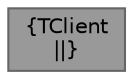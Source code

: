 digraph "TClient"
{
 // LATEX_PDF_SIZE
  bgcolor="transparent";
  edge [fontname=Helvetica,fontsize=10,labelfontname=Helvetica,labelfontsize=10];
  node [fontname=Helvetica,fontsize=10,shape=box,height=0.2,width=0.4];
  Node1 [label="{TClient\n||}",height=0.2,width=0.4,color="gray40", fillcolor="grey60", style="filled", fontcolor="black",tooltip=" "];
}

